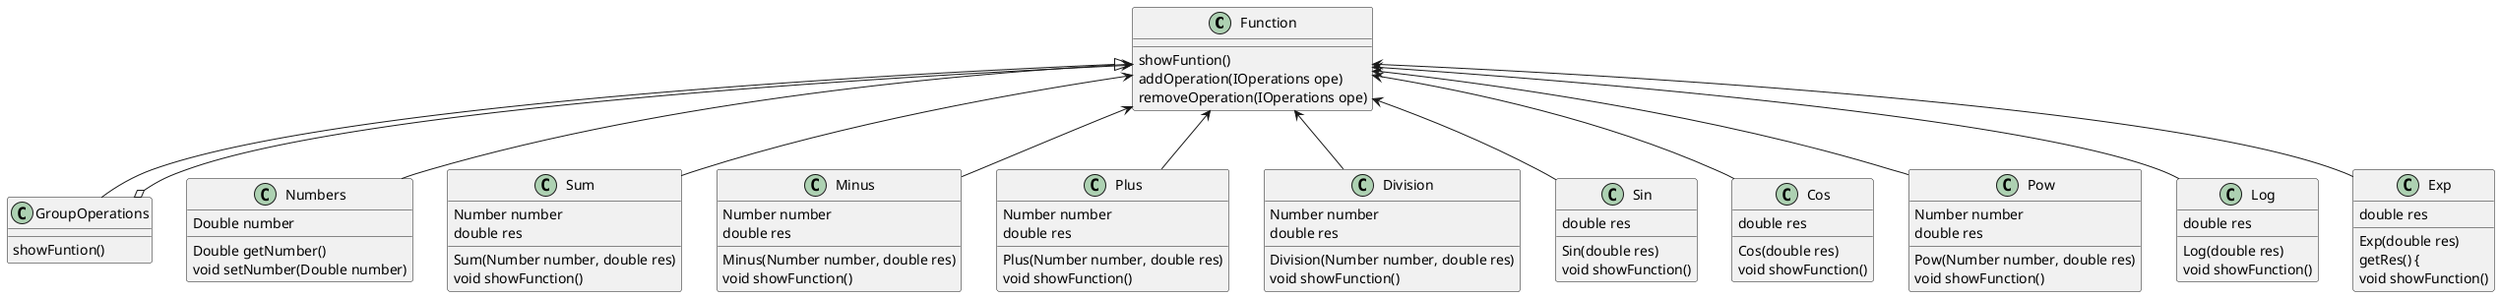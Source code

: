 
@startuml

Function <|-- GroupOperations
Function <--o GroupOperations
Function <--  Numbers
Function <--  Sum
Function <--  Minus
Function <--  Plus
Function <--  Division
Function <--  Sin
Function <--  Cos
Function <--  Pow
Function <--  Log
Function <--  Exp


Function : showFuntion()
Function : addOperation(IOperations ope)
Function : removeOperation(IOperations ope)
GroupOperations : showFuntion()

Numbers : Double number
Numbers : Double getNumber()
Numbers : void setNumber(Double number)

Sum : Number number
Sum : double res
Sum : Sum(Number number, double res)
Sum : void showFunction()

Minus : Number number
Minus : double res
Minus : Minus(Number number, double res)
Minus : void showFunction()

Plus : Number number
Plus : double res
Plus : Plus(Number number, double res)
Plus : void showFunction()

Division : Number number
Division : double res
Division : Division(Number number, double res)
Division : void showFunction()

Sin : double res
Sin : Sin(double res)
Sin : void showFunction()

Cos : double res
Cos : Cos(double res)
Cos : void showFunction()

Pow : Number number
Pow : double res
Pow : Pow(Number number, double res)
Pow : void showFunction()

Log : double res
Log : Log(double res)
Log : void showFunction()

Exp : double res
Exp : Exp(double res)
Exp : getRes() {
Exp : void showFunction()

@enduml

